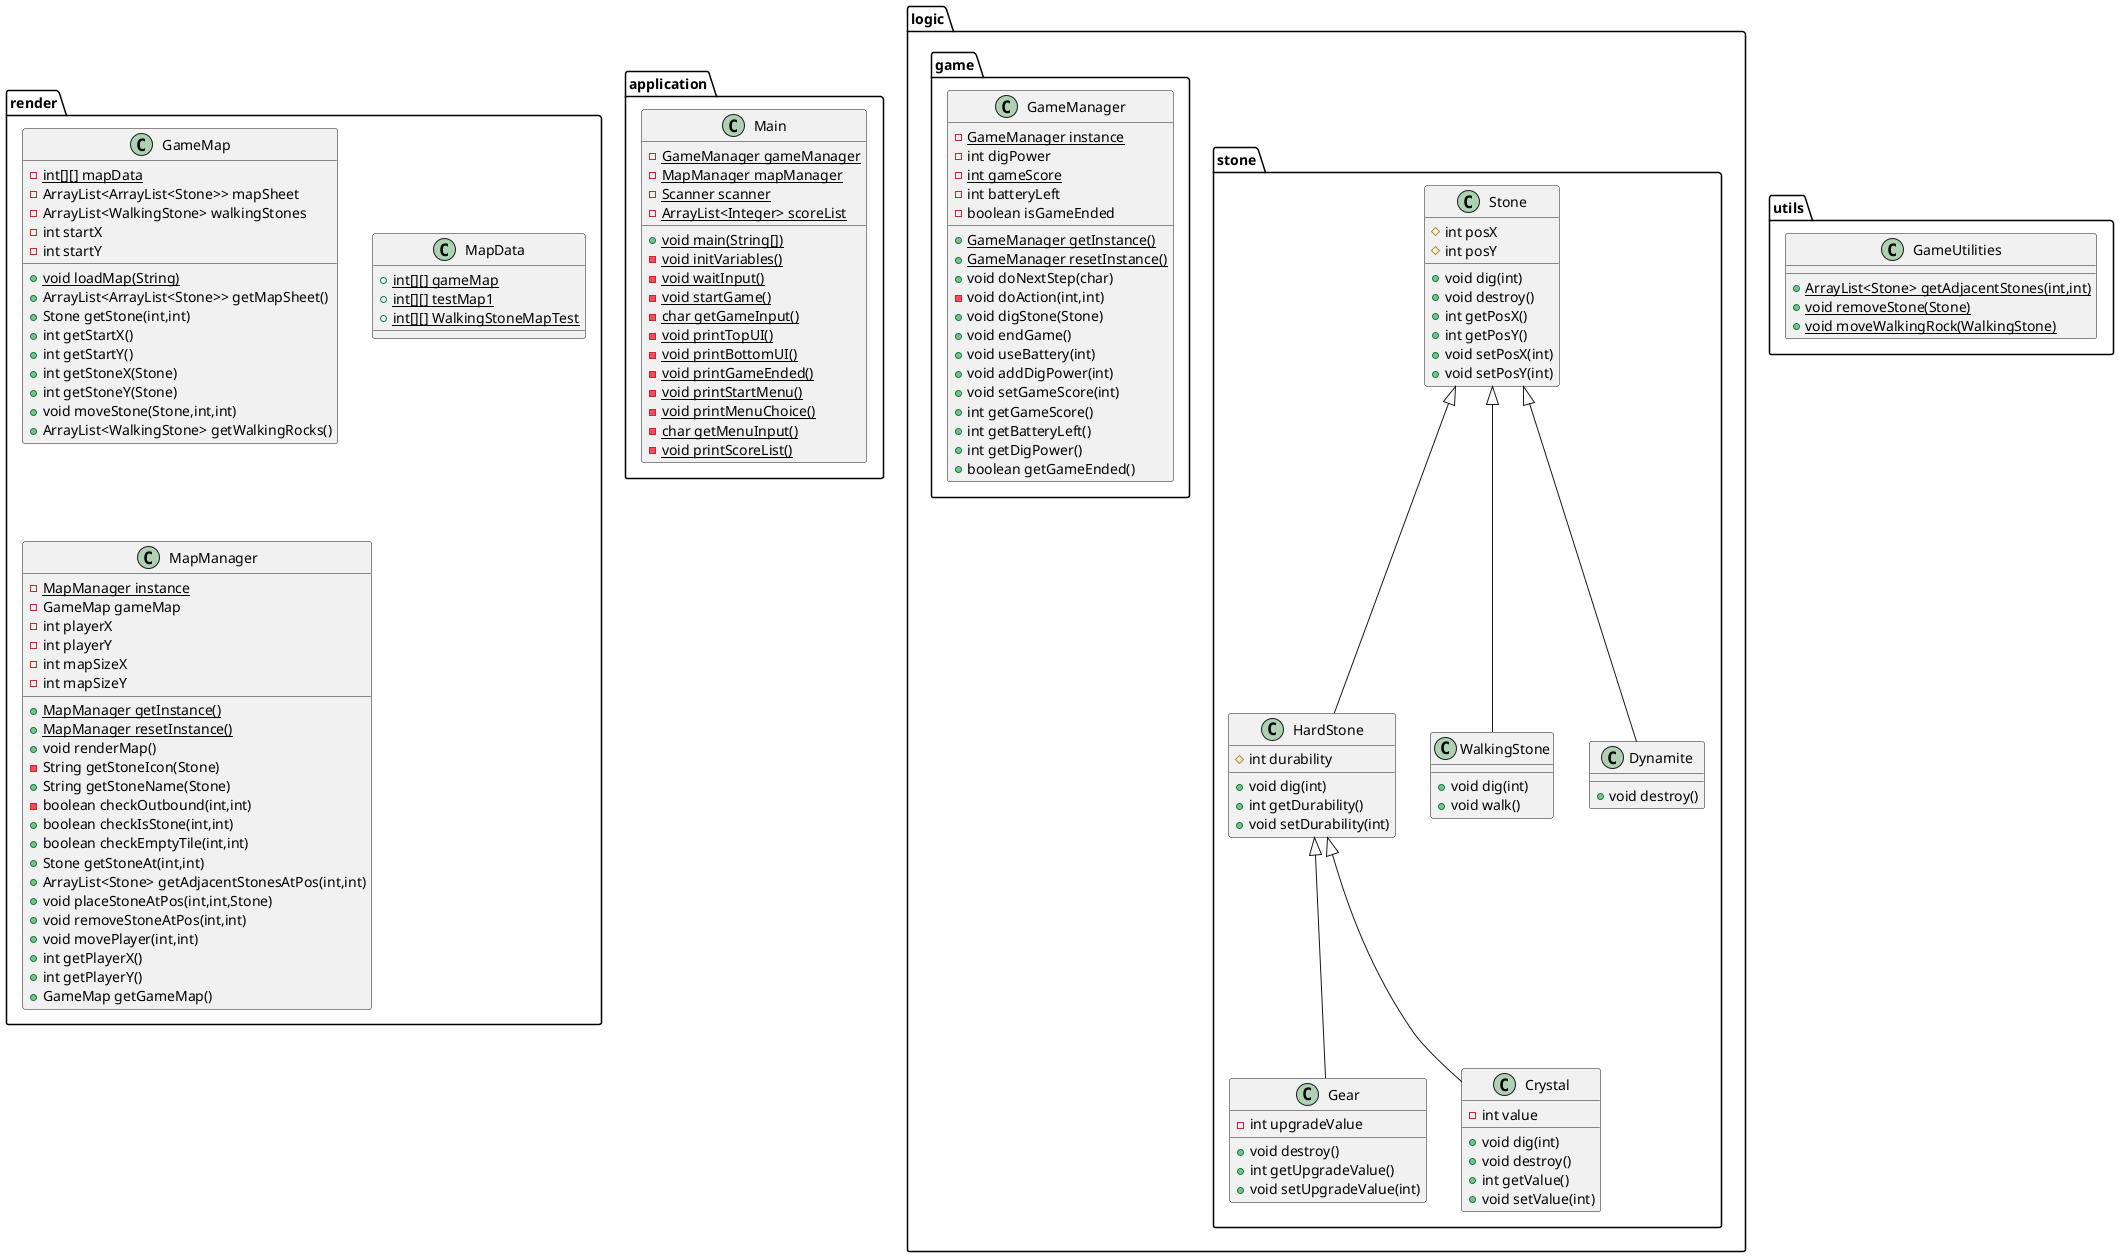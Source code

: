 @startuml
class application.Main {
- {static} GameManager gameManager
- {static} MapManager mapManager
- {static} Scanner scanner
- {static} ArrayList<Integer> scoreList
+ {static} void main(String[])
- {static} void initVariables()
- {static} void waitInput()
- {static} void startGame()
- {static} char getGameInput()
- {static} void printTopUI()
- {static} void printBottomUI()
- {static} void printGameEnded()
- {static} void printStartMenu()
- {static} void printMenuChoice()
- {static} char getMenuInput()
- {static} void printScoreList()
}


class render.GameMap {
- {static} int[][] mapData
- ArrayList<ArrayList<Stone>> mapSheet
- ArrayList<WalkingStone> walkingStones
- int startX
- int startY
+ {static} void loadMap(String)
+ ArrayList<ArrayList<Stone>> getMapSheet()
+ Stone getStone(int,int)
+ int getStartX()
+ int getStartY()
+ int getStoneX(Stone)
+ int getStoneY(Stone)
+ void moveStone(Stone,int,int)
+ ArrayList<WalkingStone> getWalkingRocks()
}


class logic.stone.HardStone {
# int durability
+ void dig(int)
+ int getDurability()
+ void setDurability(int)
}


class logic.game.GameManager {
- {static} GameManager instance
- int digPower
- {static} int gameScore
- int batteryLeft
- boolean isGameEnded
+ {static} GameManager getInstance()
+ {static} GameManager resetInstance()
+ void doNextStep(char)
- void doAction(int,int)
+ void digStone(Stone)
+ void endGame()
+ void useBattery(int)
+ void addDigPower(int)
+ void setGameScore(int)
+ int getGameScore()
+ int getBatteryLeft()
+ int getDigPower()
+ boolean getGameEnded()
}


class logic.stone.Gear {
- int upgradeValue
+ void destroy()
+ int getUpgradeValue()
+ void setUpgradeValue(int)
}


class utils.GameUtilities {
+ {static} ArrayList<Stone> getAdjacentStones(int,int)
+ {static} void removeStone(Stone)
+ {static} void moveWalkingRock(WalkingStone)
}

class render.MapData {
+ {static} int[][] gameMap
+ {static} int[][] testMap1
+ {static} int[][] WalkingStoneMapTest
}

class logic.stone.WalkingStone {
+ void dig(int)
+ void walk()
}

class logic.stone.Crystal {
- int value
+ void dig(int)
+ void destroy()
+ int getValue()
+ void setValue(int)
}


class logic.stone.Dynamite {
+ void destroy()
}

class render.MapManager {
- {static} MapManager instance
- GameMap gameMap
- int playerX
- int playerY
- int mapSizeX
- int mapSizeY
+ {static} MapManager getInstance()
+ {static} MapManager resetInstance()
+ void renderMap()
- String getStoneIcon(Stone)
+ String getStoneName(Stone)
- boolean checkOutbound(int,int)
+ boolean checkIsStone(int,int)
+ boolean checkEmptyTile(int,int)
+ Stone getStoneAt(int,int)
+ ArrayList<Stone> getAdjacentStonesAtPos(int,int)
+ void placeStoneAtPos(int,int,Stone)
+ void removeStoneAtPos(int,int)
+ void movePlayer(int,int)
+ int getPlayerX()
+ int getPlayerY()
+ GameMap getGameMap()
}


class logic.stone.Stone {
# int posX
# int posY
+ void dig(int)
+ void destroy()
+ int getPosX()
+ int getPosY()
+ void setPosX(int)
+ void setPosY(int)
}




logic.stone.Stone <|-- logic.stone.HardStone
logic.stone.HardStone <|-- logic.stone.Gear
logic.stone.Stone <|-- logic.stone.WalkingStone
logic.stone.HardStone <|-- logic.stone.Crystal
logic.stone.Stone <|-- logic.stone.Dynamite
@enduml